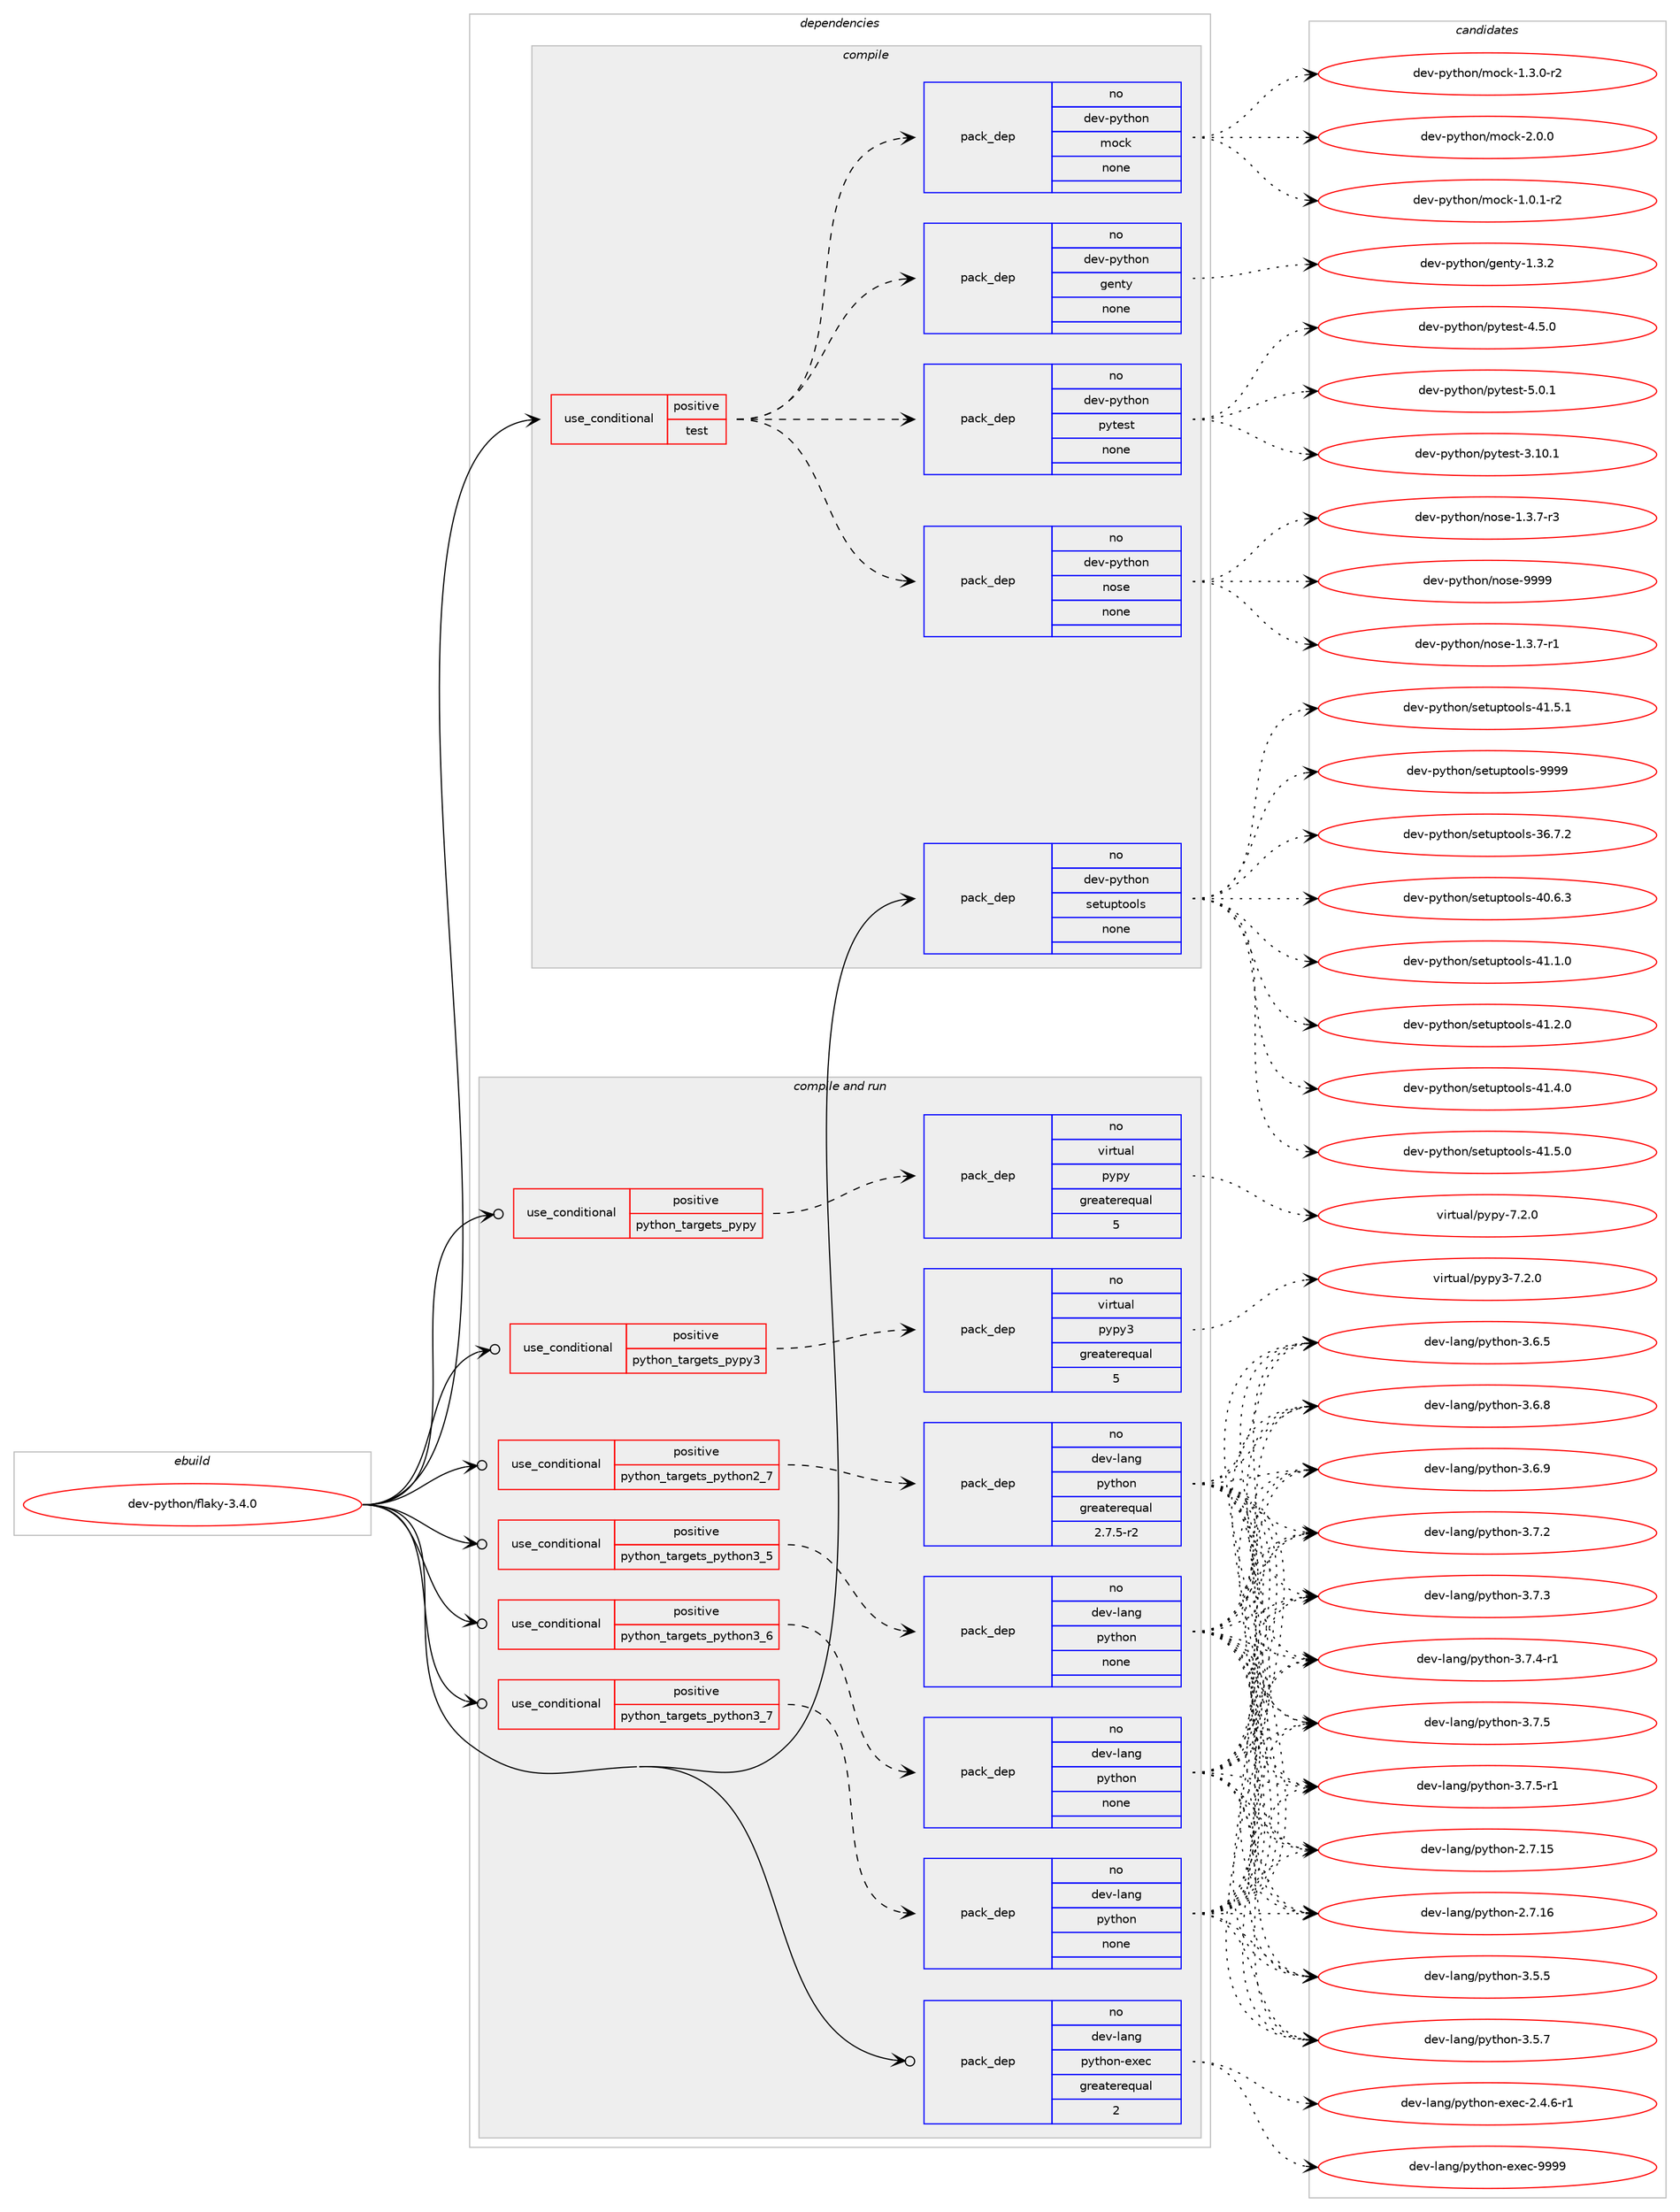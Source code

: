 digraph prolog {

# *************
# Graph options
# *************

newrank=true;
concentrate=true;
compound=true;
graph [rankdir=LR,fontname=Helvetica,fontsize=10,ranksep=1.5];#, ranksep=2.5, nodesep=0.2];
edge  [arrowhead=vee];
node  [fontname=Helvetica,fontsize=10];

# **********
# The ebuild
# **********

subgraph cluster_leftcol {
color=gray;
rank=same;
label=<<i>ebuild</i>>;
id [label="dev-python/flaky-3.4.0", color=red, width=4, href="../dev-python/flaky-3.4.0.svg"];
}

# ****************
# The dependencies
# ****************

subgraph cluster_midcol {
color=gray;
label=<<i>dependencies</i>>;
subgraph cluster_compile {
fillcolor="#eeeeee";
style=filled;
label=<<i>compile</i>>;
subgraph cond139347 {
dependency604492 [label=<<TABLE BORDER="0" CELLBORDER="1" CELLSPACING="0" CELLPADDING="4"><TR><TD ROWSPAN="3" CELLPADDING="10">use_conditional</TD></TR><TR><TD>positive</TD></TR><TR><TD>test</TD></TR></TABLE>>, shape=none, color=red];
subgraph pack453348 {
dependency604493 [label=<<TABLE BORDER="0" CELLBORDER="1" CELLSPACING="0" CELLPADDING="4" WIDTH="220"><TR><TD ROWSPAN="6" CELLPADDING="30">pack_dep</TD></TR><TR><TD WIDTH="110">no</TD></TR><TR><TD>dev-python</TD></TR><TR><TD>genty</TD></TR><TR><TD>none</TD></TR><TR><TD></TD></TR></TABLE>>, shape=none, color=blue];
}
dependency604492:e -> dependency604493:w [weight=20,style="dashed",arrowhead="vee"];
subgraph pack453349 {
dependency604494 [label=<<TABLE BORDER="0" CELLBORDER="1" CELLSPACING="0" CELLPADDING="4" WIDTH="220"><TR><TD ROWSPAN="6" CELLPADDING="30">pack_dep</TD></TR><TR><TD WIDTH="110">no</TD></TR><TR><TD>dev-python</TD></TR><TR><TD>mock</TD></TR><TR><TD>none</TD></TR><TR><TD></TD></TR></TABLE>>, shape=none, color=blue];
}
dependency604492:e -> dependency604494:w [weight=20,style="dashed",arrowhead="vee"];
subgraph pack453350 {
dependency604495 [label=<<TABLE BORDER="0" CELLBORDER="1" CELLSPACING="0" CELLPADDING="4" WIDTH="220"><TR><TD ROWSPAN="6" CELLPADDING="30">pack_dep</TD></TR><TR><TD WIDTH="110">no</TD></TR><TR><TD>dev-python</TD></TR><TR><TD>nose</TD></TR><TR><TD>none</TD></TR><TR><TD></TD></TR></TABLE>>, shape=none, color=blue];
}
dependency604492:e -> dependency604495:w [weight=20,style="dashed",arrowhead="vee"];
subgraph pack453351 {
dependency604496 [label=<<TABLE BORDER="0" CELLBORDER="1" CELLSPACING="0" CELLPADDING="4" WIDTH="220"><TR><TD ROWSPAN="6" CELLPADDING="30">pack_dep</TD></TR><TR><TD WIDTH="110">no</TD></TR><TR><TD>dev-python</TD></TR><TR><TD>pytest</TD></TR><TR><TD>none</TD></TR><TR><TD></TD></TR></TABLE>>, shape=none, color=blue];
}
dependency604492:e -> dependency604496:w [weight=20,style="dashed",arrowhead="vee"];
}
id:e -> dependency604492:w [weight=20,style="solid",arrowhead="vee"];
subgraph pack453352 {
dependency604497 [label=<<TABLE BORDER="0" CELLBORDER="1" CELLSPACING="0" CELLPADDING="4" WIDTH="220"><TR><TD ROWSPAN="6" CELLPADDING="30">pack_dep</TD></TR><TR><TD WIDTH="110">no</TD></TR><TR><TD>dev-python</TD></TR><TR><TD>setuptools</TD></TR><TR><TD>none</TD></TR><TR><TD></TD></TR></TABLE>>, shape=none, color=blue];
}
id:e -> dependency604497:w [weight=20,style="solid",arrowhead="vee"];
}
subgraph cluster_compileandrun {
fillcolor="#eeeeee";
style=filled;
label=<<i>compile and run</i>>;
subgraph cond139348 {
dependency604498 [label=<<TABLE BORDER="0" CELLBORDER="1" CELLSPACING="0" CELLPADDING="4"><TR><TD ROWSPAN="3" CELLPADDING="10">use_conditional</TD></TR><TR><TD>positive</TD></TR><TR><TD>python_targets_pypy</TD></TR></TABLE>>, shape=none, color=red];
subgraph pack453353 {
dependency604499 [label=<<TABLE BORDER="0" CELLBORDER="1" CELLSPACING="0" CELLPADDING="4" WIDTH="220"><TR><TD ROWSPAN="6" CELLPADDING="30">pack_dep</TD></TR><TR><TD WIDTH="110">no</TD></TR><TR><TD>virtual</TD></TR><TR><TD>pypy</TD></TR><TR><TD>greaterequal</TD></TR><TR><TD>5</TD></TR></TABLE>>, shape=none, color=blue];
}
dependency604498:e -> dependency604499:w [weight=20,style="dashed",arrowhead="vee"];
}
id:e -> dependency604498:w [weight=20,style="solid",arrowhead="odotvee"];
subgraph cond139349 {
dependency604500 [label=<<TABLE BORDER="0" CELLBORDER="1" CELLSPACING="0" CELLPADDING="4"><TR><TD ROWSPAN="3" CELLPADDING="10">use_conditional</TD></TR><TR><TD>positive</TD></TR><TR><TD>python_targets_pypy3</TD></TR></TABLE>>, shape=none, color=red];
subgraph pack453354 {
dependency604501 [label=<<TABLE BORDER="0" CELLBORDER="1" CELLSPACING="0" CELLPADDING="4" WIDTH="220"><TR><TD ROWSPAN="6" CELLPADDING="30">pack_dep</TD></TR><TR><TD WIDTH="110">no</TD></TR><TR><TD>virtual</TD></TR><TR><TD>pypy3</TD></TR><TR><TD>greaterequal</TD></TR><TR><TD>5</TD></TR></TABLE>>, shape=none, color=blue];
}
dependency604500:e -> dependency604501:w [weight=20,style="dashed",arrowhead="vee"];
}
id:e -> dependency604500:w [weight=20,style="solid",arrowhead="odotvee"];
subgraph cond139350 {
dependency604502 [label=<<TABLE BORDER="0" CELLBORDER="1" CELLSPACING="0" CELLPADDING="4"><TR><TD ROWSPAN="3" CELLPADDING="10">use_conditional</TD></TR><TR><TD>positive</TD></TR><TR><TD>python_targets_python2_7</TD></TR></TABLE>>, shape=none, color=red];
subgraph pack453355 {
dependency604503 [label=<<TABLE BORDER="0" CELLBORDER="1" CELLSPACING="0" CELLPADDING="4" WIDTH="220"><TR><TD ROWSPAN="6" CELLPADDING="30">pack_dep</TD></TR><TR><TD WIDTH="110">no</TD></TR><TR><TD>dev-lang</TD></TR><TR><TD>python</TD></TR><TR><TD>greaterequal</TD></TR><TR><TD>2.7.5-r2</TD></TR></TABLE>>, shape=none, color=blue];
}
dependency604502:e -> dependency604503:w [weight=20,style="dashed",arrowhead="vee"];
}
id:e -> dependency604502:w [weight=20,style="solid",arrowhead="odotvee"];
subgraph cond139351 {
dependency604504 [label=<<TABLE BORDER="0" CELLBORDER="1" CELLSPACING="0" CELLPADDING="4"><TR><TD ROWSPAN="3" CELLPADDING="10">use_conditional</TD></TR><TR><TD>positive</TD></TR><TR><TD>python_targets_python3_5</TD></TR></TABLE>>, shape=none, color=red];
subgraph pack453356 {
dependency604505 [label=<<TABLE BORDER="0" CELLBORDER="1" CELLSPACING="0" CELLPADDING="4" WIDTH="220"><TR><TD ROWSPAN="6" CELLPADDING="30">pack_dep</TD></TR><TR><TD WIDTH="110">no</TD></TR><TR><TD>dev-lang</TD></TR><TR><TD>python</TD></TR><TR><TD>none</TD></TR><TR><TD></TD></TR></TABLE>>, shape=none, color=blue];
}
dependency604504:e -> dependency604505:w [weight=20,style="dashed",arrowhead="vee"];
}
id:e -> dependency604504:w [weight=20,style="solid",arrowhead="odotvee"];
subgraph cond139352 {
dependency604506 [label=<<TABLE BORDER="0" CELLBORDER="1" CELLSPACING="0" CELLPADDING="4"><TR><TD ROWSPAN="3" CELLPADDING="10">use_conditional</TD></TR><TR><TD>positive</TD></TR><TR><TD>python_targets_python3_6</TD></TR></TABLE>>, shape=none, color=red];
subgraph pack453357 {
dependency604507 [label=<<TABLE BORDER="0" CELLBORDER="1" CELLSPACING="0" CELLPADDING="4" WIDTH="220"><TR><TD ROWSPAN="6" CELLPADDING="30">pack_dep</TD></TR><TR><TD WIDTH="110">no</TD></TR><TR><TD>dev-lang</TD></TR><TR><TD>python</TD></TR><TR><TD>none</TD></TR><TR><TD></TD></TR></TABLE>>, shape=none, color=blue];
}
dependency604506:e -> dependency604507:w [weight=20,style="dashed",arrowhead="vee"];
}
id:e -> dependency604506:w [weight=20,style="solid",arrowhead="odotvee"];
subgraph cond139353 {
dependency604508 [label=<<TABLE BORDER="0" CELLBORDER="1" CELLSPACING="0" CELLPADDING="4"><TR><TD ROWSPAN="3" CELLPADDING="10">use_conditional</TD></TR><TR><TD>positive</TD></TR><TR><TD>python_targets_python3_7</TD></TR></TABLE>>, shape=none, color=red];
subgraph pack453358 {
dependency604509 [label=<<TABLE BORDER="0" CELLBORDER="1" CELLSPACING="0" CELLPADDING="4" WIDTH="220"><TR><TD ROWSPAN="6" CELLPADDING="30">pack_dep</TD></TR><TR><TD WIDTH="110">no</TD></TR><TR><TD>dev-lang</TD></TR><TR><TD>python</TD></TR><TR><TD>none</TD></TR><TR><TD></TD></TR></TABLE>>, shape=none, color=blue];
}
dependency604508:e -> dependency604509:w [weight=20,style="dashed",arrowhead="vee"];
}
id:e -> dependency604508:w [weight=20,style="solid",arrowhead="odotvee"];
subgraph pack453359 {
dependency604510 [label=<<TABLE BORDER="0" CELLBORDER="1" CELLSPACING="0" CELLPADDING="4" WIDTH="220"><TR><TD ROWSPAN="6" CELLPADDING="30">pack_dep</TD></TR><TR><TD WIDTH="110">no</TD></TR><TR><TD>dev-lang</TD></TR><TR><TD>python-exec</TD></TR><TR><TD>greaterequal</TD></TR><TR><TD>2</TD></TR></TABLE>>, shape=none, color=blue];
}
id:e -> dependency604510:w [weight=20,style="solid",arrowhead="odotvee"];
}
subgraph cluster_run {
fillcolor="#eeeeee";
style=filled;
label=<<i>run</i>>;
}
}

# **************
# The candidates
# **************

subgraph cluster_choices {
rank=same;
color=gray;
label=<<i>candidates</i>>;

subgraph choice453348 {
color=black;
nodesep=1;
choice1001011184511212111610411111047103101110116121454946514650 [label="dev-python/genty-1.3.2", color=red, width=4,href="../dev-python/genty-1.3.2.svg"];
dependency604493:e -> choice1001011184511212111610411111047103101110116121454946514650:w [style=dotted,weight="100"];
}
subgraph choice453349 {
color=black;
nodesep=1;
choice1001011184511212111610411111047109111991074549464846494511450 [label="dev-python/mock-1.0.1-r2", color=red, width=4,href="../dev-python/mock-1.0.1-r2.svg"];
choice1001011184511212111610411111047109111991074549465146484511450 [label="dev-python/mock-1.3.0-r2", color=red, width=4,href="../dev-python/mock-1.3.0-r2.svg"];
choice100101118451121211161041111104710911199107455046484648 [label="dev-python/mock-2.0.0", color=red, width=4,href="../dev-python/mock-2.0.0.svg"];
dependency604494:e -> choice1001011184511212111610411111047109111991074549464846494511450:w [style=dotted,weight="100"];
dependency604494:e -> choice1001011184511212111610411111047109111991074549465146484511450:w [style=dotted,weight="100"];
dependency604494:e -> choice100101118451121211161041111104710911199107455046484648:w [style=dotted,weight="100"];
}
subgraph choice453350 {
color=black;
nodesep=1;
choice10010111845112121116104111110471101111151014549465146554511449 [label="dev-python/nose-1.3.7-r1", color=red, width=4,href="../dev-python/nose-1.3.7-r1.svg"];
choice10010111845112121116104111110471101111151014549465146554511451 [label="dev-python/nose-1.3.7-r3", color=red, width=4,href="../dev-python/nose-1.3.7-r3.svg"];
choice10010111845112121116104111110471101111151014557575757 [label="dev-python/nose-9999", color=red, width=4,href="../dev-python/nose-9999.svg"];
dependency604495:e -> choice10010111845112121116104111110471101111151014549465146554511449:w [style=dotted,weight="100"];
dependency604495:e -> choice10010111845112121116104111110471101111151014549465146554511451:w [style=dotted,weight="100"];
dependency604495:e -> choice10010111845112121116104111110471101111151014557575757:w [style=dotted,weight="100"];
}
subgraph choice453351 {
color=black;
nodesep=1;
choice100101118451121211161041111104711212111610111511645514649484649 [label="dev-python/pytest-3.10.1", color=red, width=4,href="../dev-python/pytest-3.10.1.svg"];
choice1001011184511212111610411111047112121116101115116455246534648 [label="dev-python/pytest-4.5.0", color=red, width=4,href="../dev-python/pytest-4.5.0.svg"];
choice1001011184511212111610411111047112121116101115116455346484649 [label="dev-python/pytest-5.0.1", color=red, width=4,href="../dev-python/pytest-5.0.1.svg"];
dependency604496:e -> choice100101118451121211161041111104711212111610111511645514649484649:w [style=dotted,weight="100"];
dependency604496:e -> choice1001011184511212111610411111047112121116101115116455246534648:w [style=dotted,weight="100"];
dependency604496:e -> choice1001011184511212111610411111047112121116101115116455346484649:w [style=dotted,weight="100"];
}
subgraph choice453352 {
color=black;
nodesep=1;
choice100101118451121211161041111104711510111611711211611111110811545515446554650 [label="dev-python/setuptools-36.7.2", color=red, width=4,href="../dev-python/setuptools-36.7.2.svg"];
choice100101118451121211161041111104711510111611711211611111110811545524846544651 [label="dev-python/setuptools-40.6.3", color=red, width=4,href="../dev-python/setuptools-40.6.3.svg"];
choice100101118451121211161041111104711510111611711211611111110811545524946494648 [label="dev-python/setuptools-41.1.0", color=red, width=4,href="../dev-python/setuptools-41.1.0.svg"];
choice100101118451121211161041111104711510111611711211611111110811545524946504648 [label="dev-python/setuptools-41.2.0", color=red, width=4,href="../dev-python/setuptools-41.2.0.svg"];
choice100101118451121211161041111104711510111611711211611111110811545524946524648 [label="dev-python/setuptools-41.4.0", color=red, width=4,href="../dev-python/setuptools-41.4.0.svg"];
choice100101118451121211161041111104711510111611711211611111110811545524946534648 [label="dev-python/setuptools-41.5.0", color=red, width=4,href="../dev-python/setuptools-41.5.0.svg"];
choice100101118451121211161041111104711510111611711211611111110811545524946534649 [label="dev-python/setuptools-41.5.1", color=red, width=4,href="../dev-python/setuptools-41.5.1.svg"];
choice10010111845112121116104111110471151011161171121161111111081154557575757 [label="dev-python/setuptools-9999", color=red, width=4,href="../dev-python/setuptools-9999.svg"];
dependency604497:e -> choice100101118451121211161041111104711510111611711211611111110811545515446554650:w [style=dotted,weight="100"];
dependency604497:e -> choice100101118451121211161041111104711510111611711211611111110811545524846544651:w [style=dotted,weight="100"];
dependency604497:e -> choice100101118451121211161041111104711510111611711211611111110811545524946494648:w [style=dotted,weight="100"];
dependency604497:e -> choice100101118451121211161041111104711510111611711211611111110811545524946504648:w [style=dotted,weight="100"];
dependency604497:e -> choice100101118451121211161041111104711510111611711211611111110811545524946524648:w [style=dotted,weight="100"];
dependency604497:e -> choice100101118451121211161041111104711510111611711211611111110811545524946534648:w [style=dotted,weight="100"];
dependency604497:e -> choice100101118451121211161041111104711510111611711211611111110811545524946534649:w [style=dotted,weight="100"];
dependency604497:e -> choice10010111845112121116104111110471151011161171121161111111081154557575757:w [style=dotted,weight="100"];
}
subgraph choice453353 {
color=black;
nodesep=1;
choice1181051141161179710847112121112121455546504648 [label="virtual/pypy-7.2.0", color=red, width=4,href="../virtual/pypy-7.2.0.svg"];
dependency604499:e -> choice1181051141161179710847112121112121455546504648:w [style=dotted,weight="100"];
}
subgraph choice453354 {
color=black;
nodesep=1;
choice118105114116117971084711212111212151455546504648 [label="virtual/pypy3-7.2.0", color=red, width=4,href="../virtual/pypy3-7.2.0.svg"];
dependency604501:e -> choice118105114116117971084711212111212151455546504648:w [style=dotted,weight="100"];
}
subgraph choice453355 {
color=black;
nodesep=1;
choice10010111845108971101034711212111610411111045504655464953 [label="dev-lang/python-2.7.15", color=red, width=4,href="../dev-lang/python-2.7.15.svg"];
choice10010111845108971101034711212111610411111045504655464954 [label="dev-lang/python-2.7.16", color=red, width=4,href="../dev-lang/python-2.7.16.svg"];
choice100101118451089711010347112121116104111110455146534653 [label="dev-lang/python-3.5.5", color=red, width=4,href="../dev-lang/python-3.5.5.svg"];
choice100101118451089711010347112121116104111110455146534655 [label="dev-lang/python-3.5.7", color=red, width=4,href="../dev-lang/python-3.5.7.svg"];
choice100101118451089711010347112121116104111110455146544653 [label="dev-lang/python-3.6.5", color=red, width=4,href="../dev-lang/python-3.6.5.svg"];
choice100101118451089711010347112121116104111110455146544656 [label="dev-lang/python-3.6.8", color=red, width=4,href="../dev-lang/python-3.6.8.svg"];
choice100101118451089711010347112121116104111110455146544657 [label="dev-lang/python-3.6.9", color=red, width=4,href="../dev-lang/python-3.6.9.svg"];
choice100101118451089711010347112121116104111110455146554650 [label="dev-lang/python-3.7.2", color=red, width=4,href="../dev-lang/python-3.7.2.svg"];
choice100101118451089711010347112121116104111110455146554651 [label="dev-lang/python-3.7.3", color=red, width=4,href="../dev-lang/python-3.7.3.svg"];
choice1001011184510897110103471121211161041111104551465546524511449 [label="dev-lang/python-3.7.4-r1", color=red, width=4,href="../dev-lang/python-3.7.4-r1.svg"];
choice100101118451089711010347112121116104111110455146554653 [label="dev-lang/python-3.7.5", color=red, width=4,href="../dev-lang/python-3.7.5.svg"];
choice1001011184510897110103471121211161041111104551465546534511449 [label="dev-lang/python-3.7.5-r1", color=red, width=4,href="../dev-lang/python-3.7.5-r1.svg"];
dependency604503:e -> choice10010111845108971101034711212111610411111045504655464953:w [style=dotted,weight="100"];
dependency604503:e -> choice10010111845108971101034711212111610411111045504655464954:w [style=dotted,weight="100"];
dependency604503:e -> choice100101118451089711010347112121116104111110455146534653:w [style=dotted,weight="100"];
dependency604503:e -> choice100101118451089711010347112121116104111110455146534655:w [style=dotted,weight="100"];
dependency604503:e -> choice100101118451089711010347112121116104111110455146544653:w [style=dotted,weight="100"];
dependency604503:e -> choice100101118451089711010347112121116104111110455146544656:w [style=dotted,weight="100"];
dependency604503:e -> choice100101118451089711010347112121116104111110455146544657:w [style=dotted,weight="100"];
dependency604503:e -> choice100101118451089711010347112121116104111110455146554650:w [style=dotted,weight="100"];
dependency604503:e -> choice100101118451089711010347112121116104111110455146554651:w [style=dotted,weight="100"];
dependency604503:e -> choice1001011184510897110103471121211161041111104551465546524511449:w [style=dotted,weight="100"];
dependency604503:e -> choice100101118451089711010347112121116104111110455146554653:w [style=dotted,weight="100"];
dependency604503:e -> choice1001011184510897110103471121211161041111104551465546534511449:w [style=dotted,weight="100"];
}
subgraph choice453356 {
color=black;
nodesep=1;
choice10010111845108971101034711212111610411111045504655464953 [label="dev-lang/python-2.7.15", color=red, width=4,href="../dev-lang/python-2.7.15.svg"];
choice10010111845108971101034711212111610411111045504655464954 [label="dev-lang/python-2.7.16", color=red, width=4,href="../dev-lang/python-2.7.16.svg"];
choice100101118451089711010347112121116104111110455146534653 [label="dev-lang/python-3.5.5", color=red, width=4,href="../dev-lang/python-3.5.5.svg"];
choice100101118451089711010347112121116104111110455146534655 [label="dev-lang/python-3.5.7", color=red, width=4,href="../dev-lang/python-3.5.7.svg"];
choice100101118451089711010347112121116104111110455146544653 [label="dev-lang/python-3.6.5", color=red, width=4,href="../dev-lang/python-3.6.5.svg"];
choice100101118451089711010347112121116104111110455146544656 [label="dev-lang/python-3.6.8", color=red, width=4,href="../dev-lang/python-3.6.8.svg"];
choice100101118451089711010347112121116104111110455146544657 [label="dev-lang/python-3.6.9", color=red, width=4,href="../dev-lang/python-3.6.9.svg"];
choice100101118451089711010347112121116104111110455146554650 [label="dev-lang/python-3.7.2", color=red, width=4,href="../dev-lang/python-3.7.2.svg"];
choice100101118451089711010347112121116104111110455146554651 [label="dev-lang/python-3.7.3", color=red, width=4,href="../dev-lang/python-3.7.3.svg"];
choice1001011184510897110103471121211161041111104551465546524511449 [label="dev-lang/python-3.7.4-r1", color=red, width=4,href="../dev-lang/python-3.7.4-r1.svg"];
choice100101118451089711010347112121116104111110455146554653 [label="dev-lang/python-3.7.5", color=red, width=4,href="../dev-lang/python-3.7.5.svg"];
choice1001011184510897110103471121211161041111104551465546534511449 [label="dev-lang/python-3.7.5-r1", color=red, width=4,href="../dev-lang/python-3.7.5-r1.svg"];
dependency604505:e -> choice10010111845108971101034711212111610411111045504655464953:w [style=dotted,weight="100"];
dependency604505:e -> choice10010111845108971101034711212111610411111045504655464954:w [style=dotted,weight="100"];
dependency604505:e -> choice100101118451089711010347112121116104111110455146534653:w [style=dotted,weight="100"];
dependency604505:e -> choice100101118451089711010347112121116104111110455146534655:w [style=dotted,weight="100"];
dependency604505:e -> choice100101118451089711010347112121116104111110455146544653:w [style=dotted,weight="100"];
dependency604505:e -> choice100101118451089711010347112121116104111110455146544656:w [style=dotted,weight="100"];
dependency604505:e -> choice100101118451089711010347112121116104111110455146544657:w [style=dotted,weight="100"];
dependency604505:e -> choice100101118451089711010347112121116104111110455146554650:w [style=dotted,weight="100"];
dependency604505:e -> choice100101118451089711010347112121116104111110455146554651:w [style=dotted,weight="100"];
dependency604505:e -> choice1001011184510897110103471121211161041111104551465546524511449:w [style=dotted,weight="100"];
dependency604505:e -> choice100101118451089711010347112121116104111110455146554653:w [style=dotted,weight="100"];
dependency604505:e -> choice1001011184510897110103471121211161041111104551465546534511449:w [style=dotted,weight="100"];
}
subgraph choice453357 {
color=black;
nodesep=1;
choice10010111845108971101034711212111610411111045504655464953 [label="dev-lang/python-2.7.15", color=red, width=4,href="../dev-lang/python-2.7.15.svg"];
choice10010111845108971101034711212111610411111045504655464954 [label="dev-lang/python-2.7.16", color=red, width=4,href="../dev-lang/python-2.7.16.svg"];
choice100101118451089711010347112121116104111110455146534653 [label="dev-lang/python-3.5.5", color=red, width=4,href="../dev-lang/python-3.5.5.svg"];
choice100101118451089711010347112121116104111110455146534655 [label="dev-lang/python-3.5.7", color=red, width=4,href="../dev-lang/python-3.5.7.svg"];
choice100101118451089711010347112121116104111110455146544653 [label="dev-lang/python-3.6.5", color=red, width=4,href="../dev-lang/python-3.6.5.svg"];
choice100101118451089711010347112121116104111110455146544656 [label="dev-lang/python-3.6.8", color=red, width=4,href="../dev-lang/python-3.6.8.svg"];
choice100101118451089711010347112121116104111110455146544657 [label="dev-lang/python-3.6.9", color=red, width=4,href="../dev-lang/python-3.6.9.svg"];
choice100101118451089711010347112121116104111110455146554650 [label="dev-lang/python-3.7.2", color=red, width=4,href="../dev-lang/python-3.7.2.svg"];
choice100101118451089711010347112121116104111110455146554651 [label="dev-lang/python-3.7.3", color=red, width=4,href="../dev-lang/python-3.7.3.svg"];
choice1001011184510897110103471121211161041111104551465546524511449 [label="dev-lang/python-3.7.4-r1", color=red, width=4,href="../dev-lang/python-3.7.4-r1.svg"];
choice100101118451089711010347112121116104111110455146554653 [label="dev-lang/python-3.7.5", color=red, width=4,href="../dev-lang/python-3.7.5.svg"];
choice1001011184510897110103471121211161041111104551465546534511449 [label="dev-lang/python-3.7.5-r1", color=red, width=4,href="../dev-lang/python-3.7.5-r1.svg"];
dependency604507:e -> choice10010111845108971101034711212111610411111045504655464953:w [style=dotted,weight="100"];
dependency604507:e -> choice10010111845108971101034711212111610411111045504655464954:w [style=dotted,weight="100"];
dependency604507:e -> choice100101118451089711010347112121116104111110455146534653:w [style=dotted,weight="100"];
dependency604507:e -> choice100101118451089711010347112121116104111110455146534655:w [style=dotted,weight="100"];
dependency604507:e -> choice100101118451089711010347112121116104111110455146544653:w [style=dotted,weight="100"];
dependency604507:e -> choice100101118451089711010347112121116104111110455146544656:w [style=dotted,weight="100"];
dependency604507:e -> choice100101118451089711010347112121116104111110455146544657:w [style=dotted,weight="100"];
dependency604507:e -> choice100101118451089711010347112121116104111110455146554650:w [style=dotted,weight="100"];
dependency604507:e -> choice100101118451089711010347112121116104111110455146554651:w [style=dotted,weight="100"];
dependency604507:e -> choice1001011184510897110103471121211161041111104551465546524511449:w [style=dotted,weight="100"];
dependency604507:e -> choice100101118451089711010347112121116104111110455146554653:w [style=dotted,weight="100"];
dependency604507:e -> choice1001011184510897110103471121211161041111104551465546534511449:w [style=dotted,weight="100"];
}
subgraph choice453358 {
color=black;
nodesep=1;
choice10010111845108971101034711212111610411111045504655464953 [label="dev-lang/python-2.7.15", color=red, width=4,href="../dev-lang/python-2.7.15.svg"];
choice10010111845108971101034711212111610411111045504655464954 [label="dev-lang/python-2.7.16", color=red, width=4,href="../dev-lang/python-2.7.16.svg"];
choice100101118451089711010347112121116104111110455146534653 [label="dev-lang/python-3.5.5", color=red, width=4,href="../dev-lang/python-3.5.5.svg"];
choice100101118451089711010347112121116104111110455146534655 [label="dev-lang/python-3.5.7", color=red, width=4,href="../dev-lang/python-3.5.7.svg"];
choice100101118451089711010347112121116104111110455146544653 [label="dev-lang/python-3.6.5", color=red, width=4,href="../dev-lang/python-3.6.5.svg"];
choice100101118451089711010347112121116104111110455146544656 [label="dev-lang/python-3.6.8", color=red, width=4,href="../dev-lang/python-3.6.8.svg"];
choice100101118451089711010347112121116104111110455146544657 [label="dev-lang/python-3.6.9", color=red, width=4,href="../dev-lang/python-3.6.9.svg"];
choice100101118451089711010347112121116104111110455146554650 [label="dev-lang/python-3.7.2", color=red, width=4,href="../dev-lang/python-3.7.2.svg"];
choice100101118451089711010347112121116104111110455146554651 [label="dev-lang/python-3.7.3", color=red, width=4,href="../dev-lang/python-3.7.3.svg"];
choice1001011184510897110103471121211161041111104551465546524511449 [label="dev-lang/python-3.7.4-r1", color=red, width=4,href="../dev-lang/python-3.7.4-r1.svg"];
choice100101118451089711010347112121116104111110455146554653 [label="dev-lang/python-3.7.5", color=red, width=4,href="../dev-lang/python-3.7.5.svg"];
choice1001011184510897110103471121211161041111104551465546534511449 [label="dev-lang/python-3.7.5-r1", color=red, width=4,href="../dev-lang/python-3.7.5-r1.svg"];
dependency604509:e -> choice10010111845108971101034711212111610411111045504655464953:w [style=dotted,weight="100"];
dependency604509:e -> choice10010111845108971101034711212111610411111045504655464954:w [style=dotted,weight="100"];
dependency604509:e -> choice100101118451089711010347112121116104111110455146534653:w [style=dotted,weight="100"];
dependency604509:e -> choice100101118451089711010347112121116104111110455146534655:w [style=dotted,weight="100"];
dependency604509:e -> choice100101118451089711010347112121116104111110455146544653:w [style=dotted,weight="100"];
dependency604509:e -> choice100101118451089711010347112121116104111110455146544656:w [style=dotted,weight="100"];
dependency604509:e -> choice100101118451089711010347112121116104111110455146544657:w [style=dotted,weight="100"];
dependency604509:e -> choice100101118451089711010347112121116104111110455146554650:w [style=dotted,weight="100"];
dependency604509:e -> choice100101118451089711010347112121116104111110455146554651:w [style=dotted,weight="100"];
dependency604509:e -> choice1001011184510897110103471121211161041111104551465546524511449:w [style=dotted,weight="100"];
dependency604509:e -> choice100101118451089711010347112121116104111110455146554653:w [style=dotted,weight="100"];
dependency604509:e -> choice1001011184510897110103471121211161041111104551465546534511449:w [style=dotted,weight="100"];
}
subgraph choice453359 {
color=black;
nodesep=1;
choice10010111845108971101034711212111610411111045101120101994550465246544511449 [label="dev-lang/python-exec-2.4.6-r1", color=red, width=4,href="../dev-lang/python-exec-2.4.6-r1.svg"];
choice10010111845108971101034711212111610411111045101120101994557575757 [label="dev-lang/python-exec-9999", color=red, width=4,href="../dev-lang/python-exec-9999.svg"];
dependency604510:e -> choice10010111845108971101034711212111610411111045101120101994550465246544511449:w [style=dotted,weight="100"];
dependency604510:e -> choice10010111845108971101034711212111610411111045101120101994557575757:w [style=dotted,weight="100"];
}
}

}
